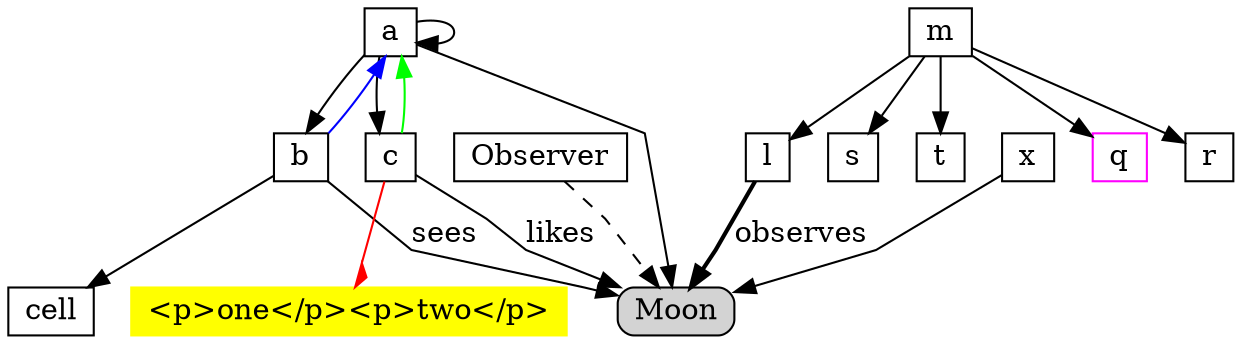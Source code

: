 // digraph test123 {
//         a -> b -> c;
//         a -> {x y};
//         b [shape=box];
//         c [label="hello\nworld",color=blue,fontsize=24,
//              fontname="Palatino-Italic",fontcolor=red,style=filled];
//         a -> z [label="hi", weight=100];
//         x -> z [label="multi-line\nlabel"];
//         edge [style=dashed,color=red];
//         b -> x;
//         {rank=same; b x}
// }


strict digraph {
  splines=polyline
  rank=same
  rankdir=TB
  node [shape=box width=0 height=0]

  planet [shape=box style="filled,rounded" label="Moon"]
  obs [label="Observer"]

  obs -> planet [style=dashed]

  a -> planet
  x -> planet
  b -> planet [label="sees"]
  c -> planet [label="likes"]
  l -> planet [label="observes" style=bold]

  a -> b
  a -> a
  a -> c

  b -> cell

  c -> a [color=green]
  c -> "<p>one</p><p>two</p>" [arrowhead=ldiamond color=red]
  "<p>one</p><p>two</p>" [shape=box color=yellow style=filled]

  m -> {l q r s t} [shape=box]
  q [shape=box color="#FF00FF"]

  b -> a [color=blue]
}
